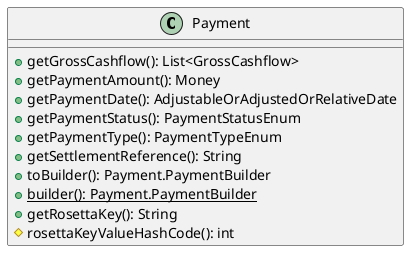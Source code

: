 @startuml

    class Payment [[Payment.html]] {
        +getGrossCashflow(): List<GrossCashflow>
        +getPaymentAmount(): Money
        +getPaymentDate(): AdjustableOrAdjustedOrRelativeDate
        +getPaymentStatus(): PaymentStatusEnum
        +getPaymentType(): PaymentTypeEnum
        +getSettlementReference(): String
        +toBuilder(): Payment.PaymentBuilder
        {static} +builder(): Payment.PaymentBuilder
        +getRosettaKey(): String
        #rosettaKeyValueHashCode(): int
    }

@enduml
